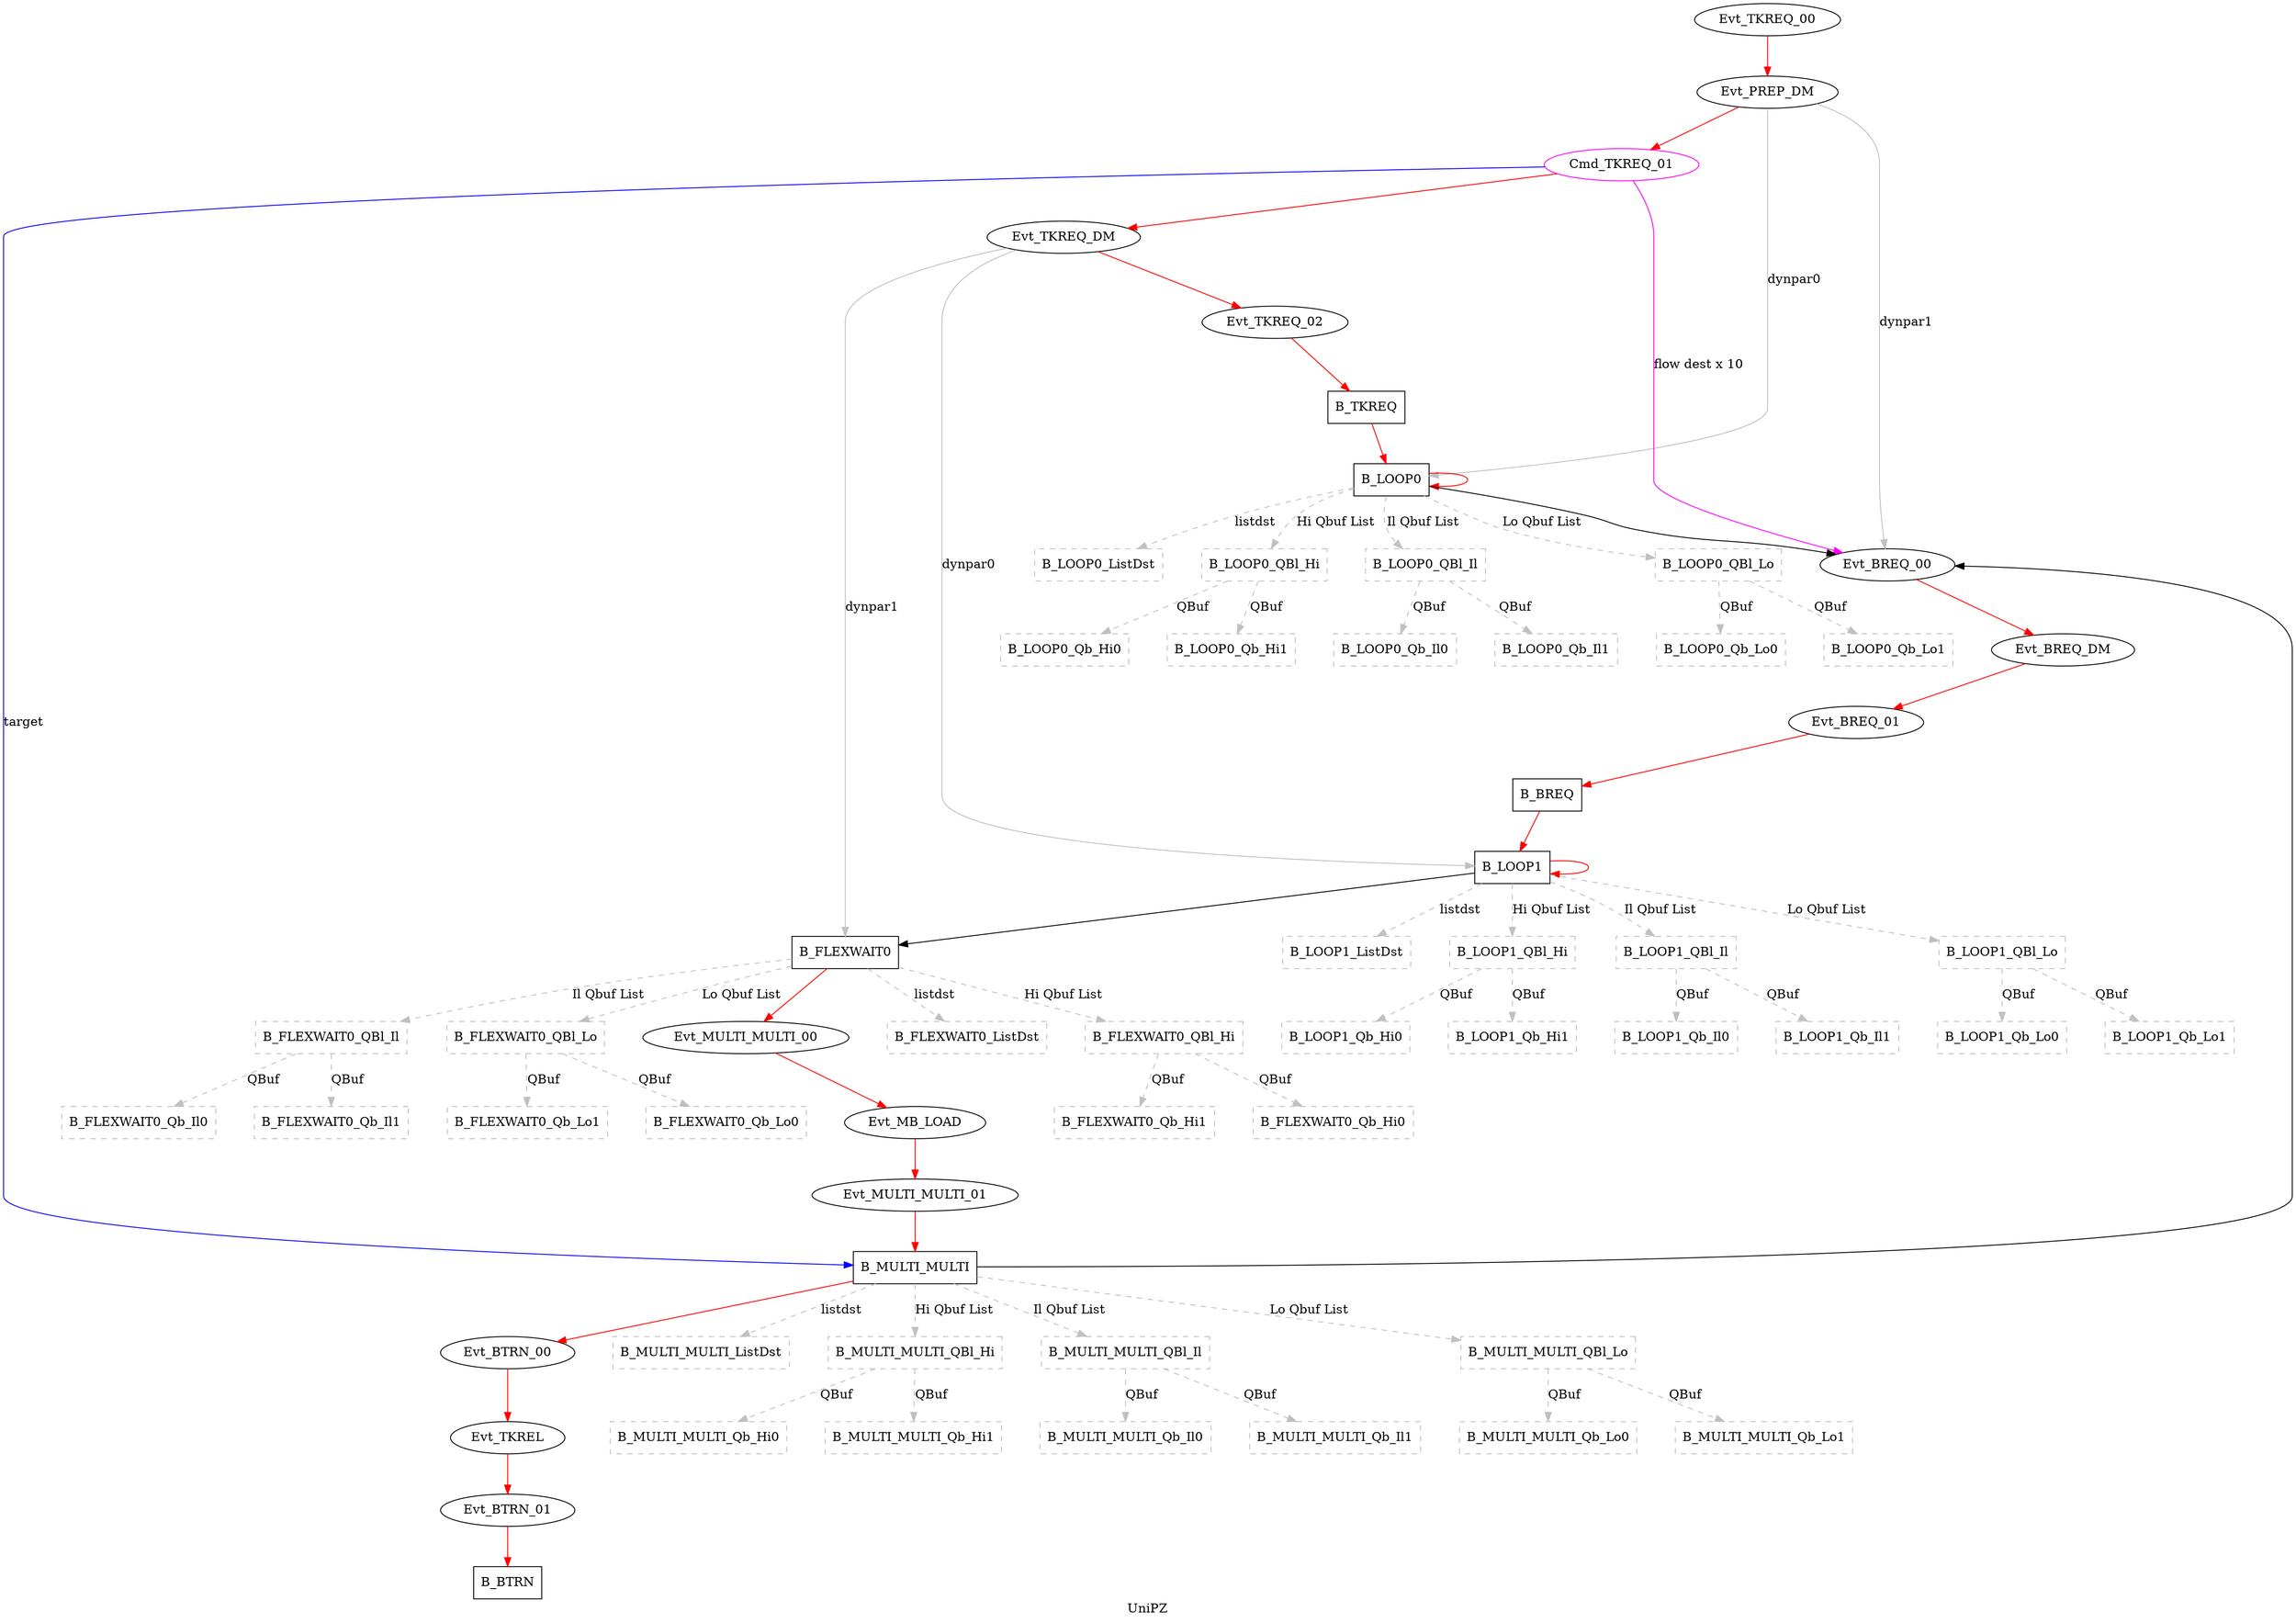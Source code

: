 digraph G {
graph [label="UniPZ", root="Evt_BREQ_00",  rankdir=TB, nodesep=0.6, mindist=0.6, ranksep=0.6, overlap=false]
node [type="TMsg", shape="rectangle",  style="filled", fillcolor="white", color="black"]
edge [type="defdst", color="red"]

Evt_TKREQ_00        [type="TMsg",                tOffs=0, id="0x0000000000000001", par="0x0", shape="oval"];
Evt_PREP_DM         [type="TMsg",              tOffs=100, id="0x1111000000000000", par="0x0", shape="oval"];
Cmd_TKREQ_01        [shape="oval",             tOffs=300, type="Flow", color="magenta", tValid=0, qty=10];
Evt_TKREQ_DM        [type="TMsg",              tOffs=500, id="0x2222000000000000", par="0x0", shape="oval"];
Evt_TKREQ_02        [type="TMsg",             tOffs=1000, id="0x0000000000000002", par=818181, shape="oval"];
B_TKREQ             [type="Block",        tPeriod=200000000];
B_LOOP0             [type="Block",         tPeriod=10000];
Evt_BREQ_00         [type="TMsg",                tOffs=0, id="0x0000000000000003", par=818181, shape="oval"];
Evt_BREQ_DM         [type="TMsg",             tOffs=2000, id="0x3333000000000000", par=818181, shape="oval"];
Evt_BREQ_01         [type="TMsg",             tOffs=9000, id="0x0000000000000004", par=818181, shape="oval"];
B_BREQ              [type="Block",        tPeriod=200000000];
B_LOOP1             [type="Block",         tPeriod=10000];
B_FLEXWAIT0         [type="Block",         tPeriod=71111];
Evt_MULTI_MULTI_00  [type="TMsg",              tOffs=0,  id="0x0000000000000005", par=818181, shape="oval"];
Evt_MB_LOAD         [type="TMsg",              tOffs=200,  id="0x0000000000000006", par=818181, shape="oval"];
Evt_MULTI_MULTI_01  [type="TMsg",              tOffs=700,  id="0x0000000000000007", par=818181, shape="oval"];
B_MULTI_MULTI       [type="BlockAlign", tPeriod=10000000];
Evt_BTRN_00         [type="TMsg",              tOffs=500,  id="0x0000000000000008", par=818181, shape="oval"];
Evt_TKREL           [type="TMsg",            tOffs=10000,  id="0x4444000000000000", par=818181, shape="oval"];
Evt_BTRN_01         [type="TMsg",            tOffs=10500,  id="0x0000000000000009", par=818181, shape="oval"];
B_BTRN              [type="Block",        tPeriod=200000];

Evt_TKREQ_00  -> Evt_PREP_DM -> Cmd_TKREQ_01 -> Evt_TKREQ_DM -> Evt_TKREQ_02 -> B_TKREQ -> B_LOOP0 -> B_LOOP0;
Cmd_TKREQ_01  -> B_MULTI_MULTI [type="target", color="blue", label="target"];
Cmd_TKREQ_01  -> Evt_BREQ_00 [type="flowdst", color="magenta", label="flow dest x 10"];

Evt_PREP_DM   -> B_LOOP0 [type="dynpar0", color="grey", label="dynpar0"];
Evt_PREP_DM   -> Evt_BREQ_00 [type="dynpar1", color="grey", label="dynpar1"];
Evt_TKREQ_DM  -> B_LOOP1 [type="dynpar0", color="grey", label="dynpar0"];
Evt_TKREQ_DM  -> B_FLEXWAIT0 [type="dynpar1", color="grey", label="dynpar1"];
B_LOOP0       -> Evt_BREQ_00 [type="altdst", color="black"];

Evt_BREQ_00   -> Evt_BREQ_DM  -> Evt_BREQ_01  -> B_BREQ -> B_LOOP1 -> B_LOOP1;
B_LOOP1       -> B_FLEXWAIT0 [type="altdst", color="black"];
B_FLEXWAIT0   -> Evt_MULTI_MULTI_00 -> Evt_MB_LOAD -> Evt_MULTI_MULTI_01 -> B_MULTI_MULTI -> Evt_BTRN_00 -> Evt_TKREL -> Evt_BTRN_01 -> B_BTRN;
B_MULTI_MULTI -> Evt_BREQ_00 [type="altdst", color="black"];


B_LOOP0_ListDst [type="ListDst", color="grey", style=dashed, flags=0];
B_LOOP0_QBl_Hi [type="QInfo", color="grey", style=dashed, flags=0];
B_LOOP0_QBl_Il [type="QInfo", color="grey", style=dashed, flags=0];
B_LOOP0_QBl_Lo [type="QInfo", color="grey", style=dashed, flags=0];
B_LOOP0_Qb_Hi0 [type="QBuf", color="grey", style=dashed, flags=0];
B_LOOP0_Qb_Il0 [type="QBuf", color="grey", style=dashed, flags=0];
B_LOOP0_Qb_Lo0 [type="QBuf", color="grey", style=dashed, flags=0];
B_LOOP0_Qb_Hi1 [type="QBuf", color="grey", style=dashed, flags=0];
B_LOOP0_Qb_Il1 [type="QBuf", color="grey", style=dashed, flags=0];
B_LOOP0_Qb_Lo1 [type="QBuf", color="grey", style=dashed, flags=0];

B_LOOP0->B_LOOP0_QBl_Il [type="prioil", color="grey", style=dashed, label="Il Qbuf List"];
B_LOOP0->B_LOOP0_QBl_Hi [type="priohi", color="grey", style=dashed, label="Hi Qbuf List"];
B_LOOP0->B_LOOP0_QBl_Lo [type="priolo", color="grey", style=dashed, label="Lo Qbuf List"];
B_LOOP0_QBl_Il->B_LOOP0_Qb_Il0 [type="meta", color="grey", style=dashed, label="QBuf"];
B_LOOP0_QBl_Hi->B_LOOP0_Qb_Hi0 [type="meta", color="grey", style=dashed, label="QBuf"];
B_LOOP0_QBl_Lo->B_LOOP0_Qb_Lo0 [type="meta", color="grey", style=dashed, label="QBuf"];
B_LOOP0_QBl_Il->B_LOOP0_Qb_Il1 [type="meta", color="grey", style=dashed, label="QBuf"];
B_LOOP0_QBl_Hi->B_LOOP0_Qb_Hi1 [type="meta", color="grey", style=dashed, label="QBuf"];
B_LOOP0_QBl_Lo->B_LOOP0_Qb_Lo1 [type="meta", color="grey", style=dashed, label="QBuf"];
B_LOOP0->B_LOOP0_ListDst [type="listdst", color="grey", style=dashed, label="listdst"];

B_LOOP1_ListDst [type="ListDst", color="grey", style=dashed, flags=0];
B_LOOP1_QBl_Hi [type="QInfo", color="grey", style=dashed, flags=0];
B_LOOP1_QBl_Il [type="QInfo", color="grey", style=dashed, flags=0];
B_LOOP1_QBl_Lo [type="QInfo", color="grey", style=dashed, flags=0];
B_LOOP1_Qb_Hi0 [type="QBuf", color="grey", style=dashed, flags=0];
B_LOOP1_Qb_Il0 [type="QBuf", color="grey", style=dashed, flags=0];
B_LOOP1_Qb_Lo0 [type="QBuf", color="grey", style=dashed, flags=0];
B_LOOP1_Qb_Hi1 [type="QBuf", color="grey", style=dashed, flags=0];
B_LOOP1_Qb_Il1 [type="QBuf", color="grey", style=dashed, flags=0];
B_LOOP1_Qb_Lo1 [type="QBuf", color="grey", style=dashed, flags=0];

B_LOOP1->B_LOOP1_QBl_Il [type="prioil", color="grey", style=dashed, label="Il Qbuf List"];
B_LOOP1->B_LOOP1_QBl_Hi [type="priohi", color="grey", style=dashed, label="Hi Qbuf List"];
B_LOOP1->B_LOOP1_QBl_Lo [type="priolo", color="grey", style=dashed, label="Lo Qbuf List"];
B_LOOP1_QBl_Il->B_LOOP1_Qb_Il0 [type="meta", color="grey", style=dashed, label="QBuf"];
B_LOOP1_QBl_Hi->B_LOOP1_Qb_Hi0 [type="meta", color="grey", style=dashed, label="QBuf"];
B_LOOP1_QBl_Lo->B_LOOP1_Qb_Lo0 [type="meta", color="grey", style=dashed, label="QBuf"];
B_LOOP1_QBl_Il->B_LOOP1_Qb_Il1 [type="meta", color="grey", style=dashed, label="QBuf"];
B_LOOP1_QBl_Hi->B_LOOP1_Qb_Hi1 [type="meta", color="grey", style=dashed, label="QBuf"];
B_LOOP1_QBl_Lo->B_LOOP1_Qb_Lo1 [type="meta", color="grey", style=dashed, label="QBuf"];
B_LOOP1->B_LOOP1_ListDst [type="listdst", color="grey", style=dashed, label="listdst"];

B_FLEXWAIT0_ListDst [type="ListDst", color="grey", style=dashed, flags=0];
B_FLEXWAIT0_QBl_Hi [type="QInfo", color="grey", style=dashed, flags=0];
B_FLEXWAIT0_QBl_Il [type="QInfo", color="grey", style=dashed, flags=0];
B_FLEXWAIT0_QBl_Lo [type="QInfo", color="grey", style=dashed, flags=0];
B_FLEXWAIT0_Qb_Hi0 [type="QBuf", color="grey", style=dashed, flags=0];
B_FLEXWAIT0_Qb_Il0 [type="QBuf", color="grey", style=dashed, flags=0];
B_FLEXWAIT0_Qb_Lo0 [type="QBuf", color="grey", style=dashed, flags=0];
B_FLEXWAIT0_Qb_Hi1 [type="QBuf", color="grey", style=dashed, flags=0];
B_FLEXWAIT0_Qb_Il1 [type="QBuf", color="grey", style=dashed, flags=0];
B_FLEXWAIT0_Qb_Lo1 [type="QBuf", color="grey", style=dashed, flags=0];

B_FLEXWAIT0->B_FLEXWAIT0_QBl_Il [type="prioil", color="grey", style=dashed, label="Il Qbuf List"];
B_FLEXWAIT0->B_FLEXWAIT0_QBl_Hi [type="priohi", color="grey", style=dashed, label="Hi Qbuf List"];
B_FLEXWAIT0->B_FLEXWAIT0_QBl_Lo [type="priolo", color="grey", style=dashed, label="Lo Qbuf List"];
B_FLEXWAIT0_QBl_Il->B_FLEXWAIT0_Qb_Il0 [type="meta", color="grey", style=dashed, label="QBuf"];
B_FLEXWAIT0_QBl_Hi->B_FLEXWAIT0_Qb_Hi0 [type="meta", color="grey", style=dashed, label="QBuf"];
B_FLEXWAIT0_QBl_Lo->B_FLEXWAIT0_Qb_Lo0 [type="meta", color="grey", style=dashed, label="QBuf"];
B_FLEXWAIT0_QBl_Il->B_FLEXWAIT0_Qb_Il1 [type="meta", color="grey", style=dashed, label="QBuf"];
B_FLEXWAIT0_QBl_Hi->B_FLEXWAIT0_Qb_Hi1 [type="meta", color="grey", style=dashed, label="QBuf"];
B_FLEXWAIT0_QBl_Lo->B_FLEXWAIT0_Qb_Lo1 [type="meta", color="grey", style=dashed, label="QBuf"];
B_FLEXWAIT0->B_FLEXWAIT0_ListDst [type="listdst", color="grey", style=dashed, label="listdst"];


B_MULTI_MULTI_ListDst [type="ListDst", color="grey", style=dashed, flags=0];
B_MULTI_MULTI_QBl_Hi [type="QInfo", color="grey", style=dashed, flags=0];
B_MULTI_MULTI_QBl_Il [type="QInfo", color="grey", style=dashed, flags=0];
B_MULTI_MULTI_QBl_Lo [type="QInfo", color="grey", style=dashed, flags=0];
B_MULTI_MULTI_Qb_Hi0 [type="QBuf", color="grey", style=dashed, flags=0];
B_MULTI_MULTI_Qb_Il0 [type="QBuf", color="grey", style=dashed, flags=0];
B_MULTI_MULTI_Qb_Lo0 [type="QBuf", color="grey", style=dashed, flags=0];
B_MULTI_MULTI_Qb_Hi1 [type="QBuf", color="grey", style=dashed, flags=0];
B_MULTI_MULTI_Qb_Il1 [type="QBuf", color="grey", style=dashed, flags=0];
B_MULTI_MULTI_Qb_Lo1 [type="QBuf", color="grey", style=dashed, flags=0];

B_MULTI_MULTI->B_MULTI_MULTI_QBl_Il [type="prioil", color="grey", style=dashed, label="Il Qbuf List"];
B_MULTI_MULTI->B_MULTI_MULTI_QBl_Hi [type="priohi", color="grey", style=dashed, label="Hi Qbuf List"];
B_MULTI_MULTI->B_MULTI_MULTI_QBl_Lo [type="priolo", color="grey", style=dashed, label="Lo Qbuf List"];
B_MULTI_MULTI_QBl_Il->B_MULTI_MULTI_Qb_Il0 [type="meta", color="grey", style=dashed, label="QBuf"];
B_MULTI_MULTI_QBl_Hi->B_MULTI_MULTI_Qb_Hi0 [type="meta", color="grey", style=dashed, label="QBuf"];
B_MULTI_MULTI_QBl_Lo->B_MULTI_MULTI_Qb_Lo0 [type="meta", color="grey", style=dashed, label="QBuf"];
B_MULTI_MULTI_QBl_Il->B_MULTI_MULTI_Qb_Il1 [type="meta", color="grey", style=dashed, label="QBuf"];
B_MULTI_MULTI_QBl_Hi->B_MULTI_MULTI_Qb_Hi1 [type="meta", color="grey", style=dashed, label="QBuf"];
B_MULTI_MULTI_QBl_Lo->B_MULTI_MULTI_Qb_Lo1 [type="meta", color="grey", style=dashed, label="QBuf"];
B_MULTI_MULTI->B_MULTI_MULTI_ListDst [type="listdst", color="grey", style=dashed, label="listdst"];



}